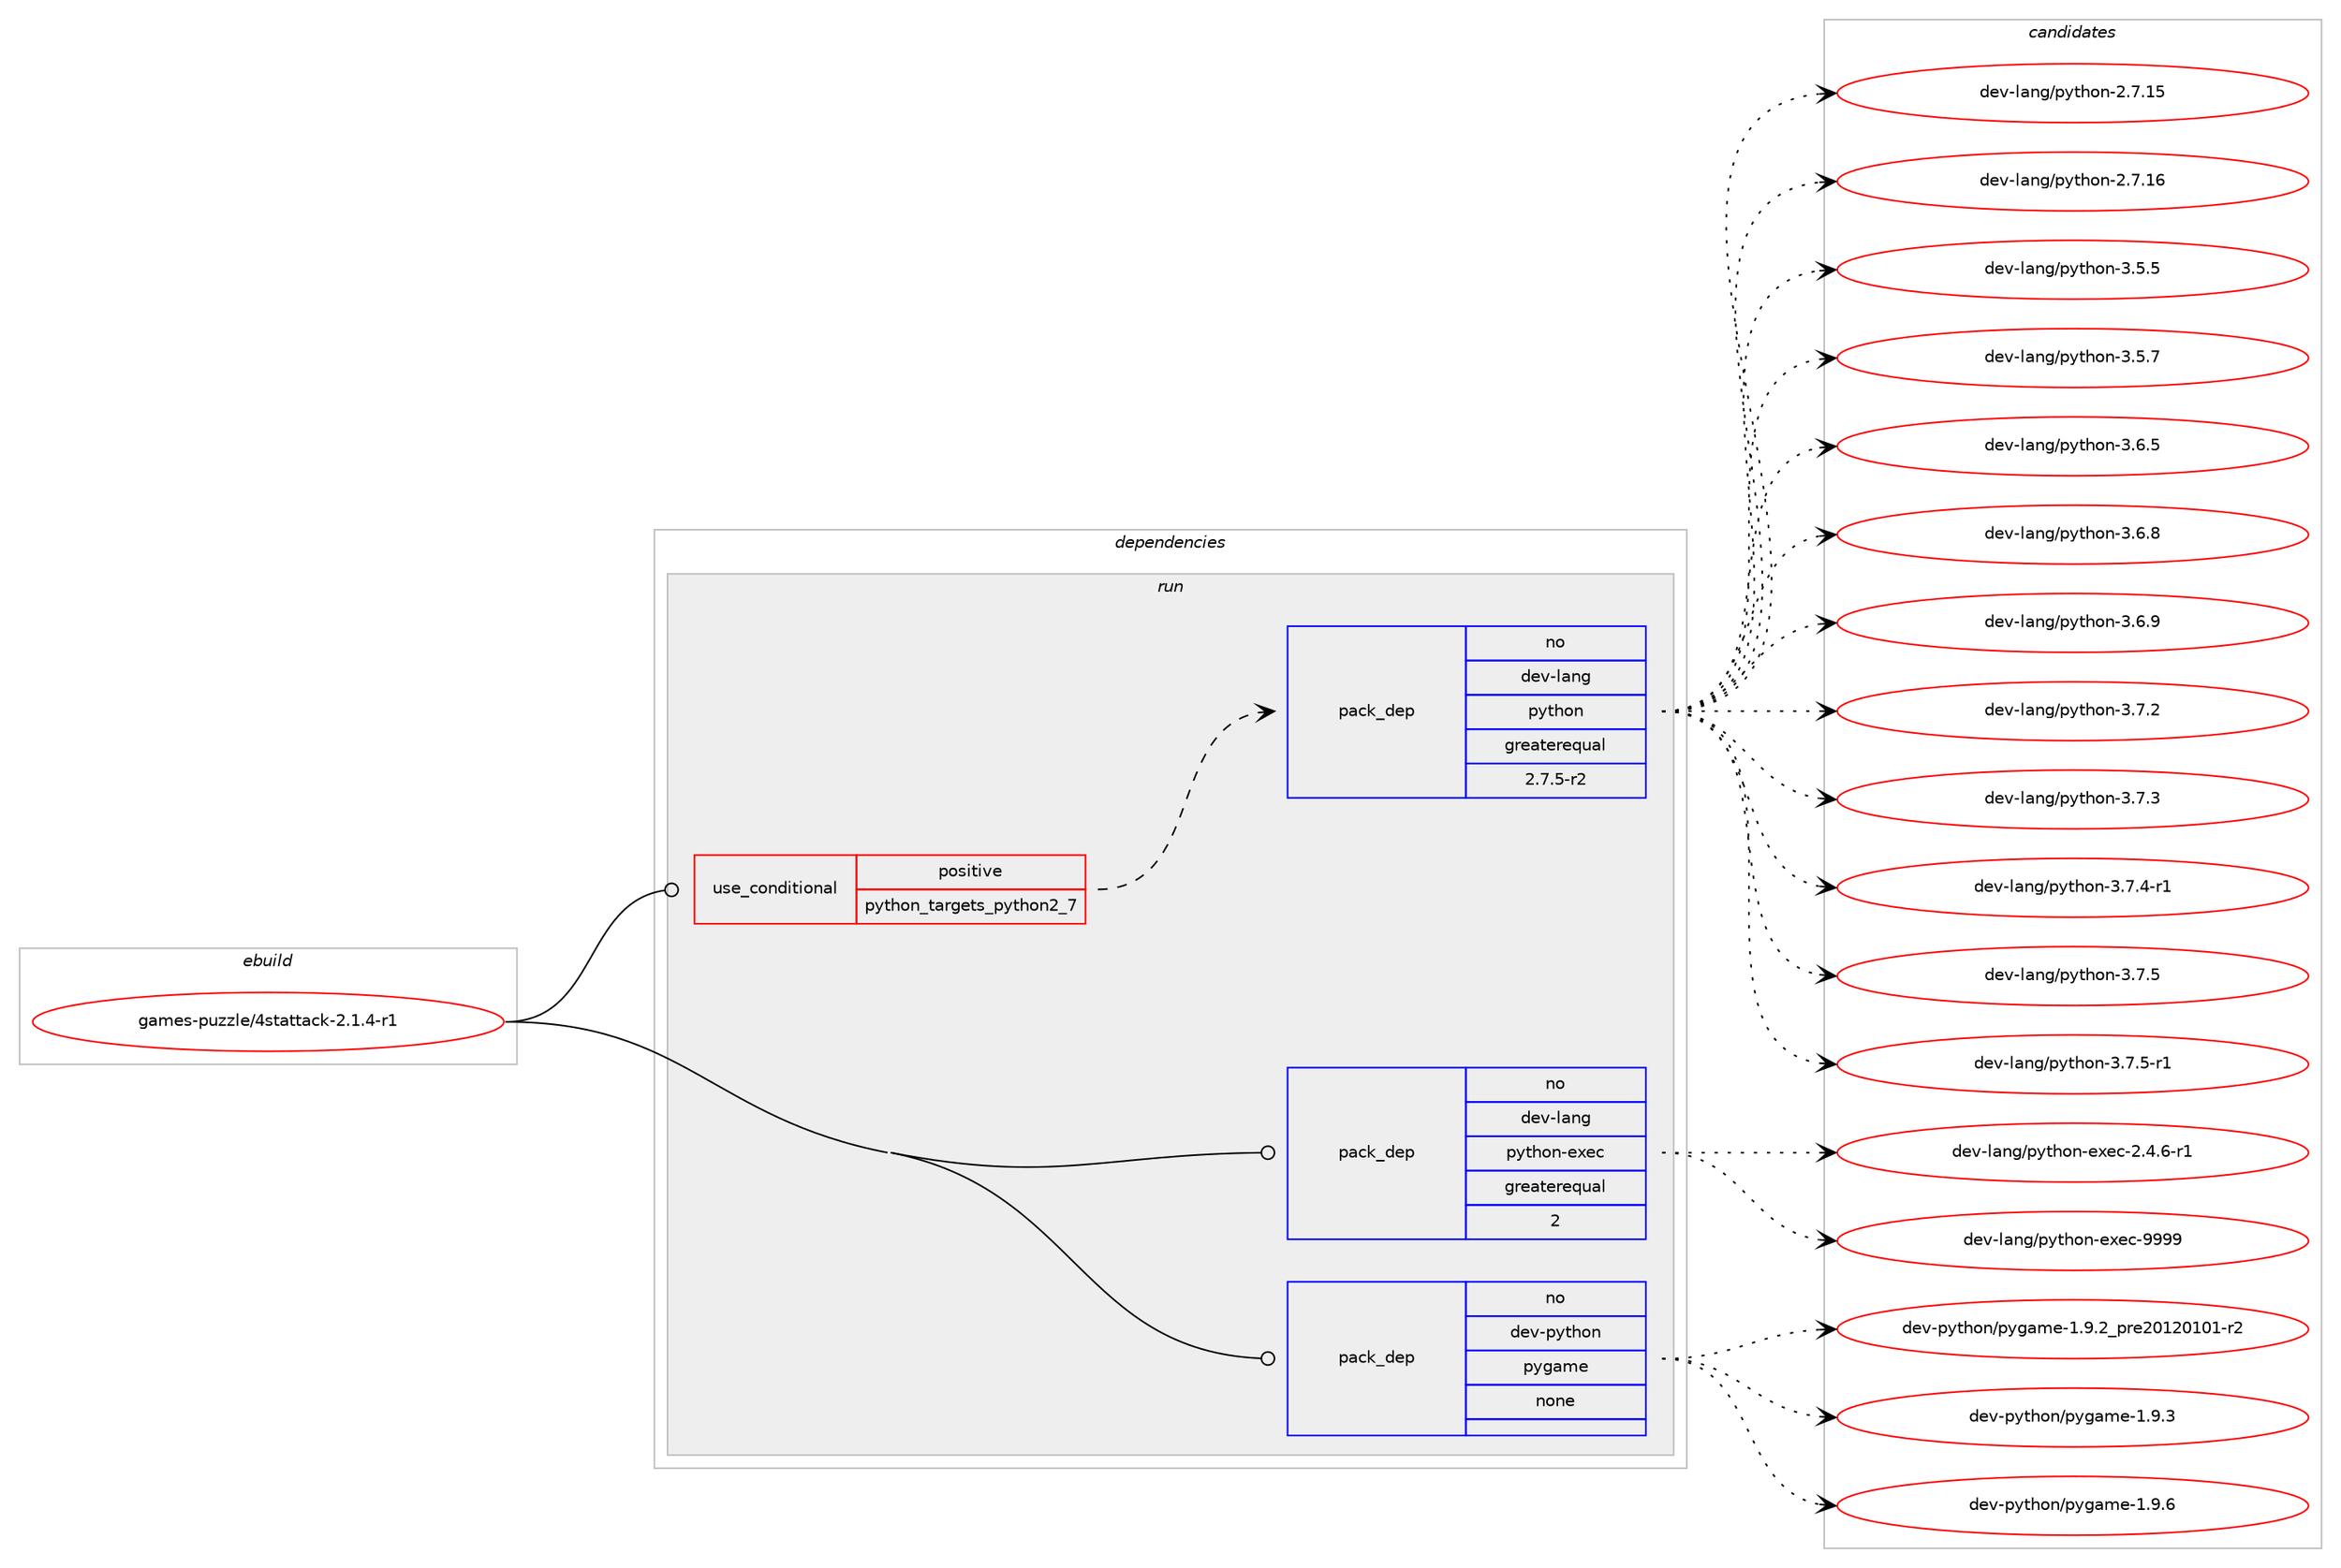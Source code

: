 digraph prolog {

# *************
# Graph options
# *************

newrank=true;
concentrate=true;
compound=true;
graph [rankdir=LR,fontname=Helvetica,fontsize=10,ranksep=1.5];#, ranksep=2.5, nodesep=0.2];
edge  [arrowhead=vee];
node  [fontname=Helvetica,fontsize=10];

# **********
# The ebuild
# **********

subgraph cluster_leftcol {
color=gray;
rank=same;
label=<<i>ebuild</i>>;
id [label="games-puzzle/4stattack-2.1.4-r1", color=red, width=4, href="../games-puzzle/4stattack-2.1.4-r1.svg"];
}

# ****************
# The dependencies
# ****************

subgraph cluster_midcol {
color=gray;
label=<<i>dependencies</i>>;
subgraph cluster_compile {
fillcolor="#eeeeee";
style=filled;
label=<<i>compile</i>>;
}
subgraph cluster_compileandrun {
fillcolor="#eeeeee";
style=filled;
label=<<i>compile and run</i>>;
}
subgraph cluster_run {
fillcolor="#eeeeee";
style=filled;
label=<<i>run</i>>;
subgraph cond184989 {
dependency741179 [label=<<TABLE BORDER="0" CELLBORDER="1" CELLSPACING="0" CELLPADDING="4"><TR><TD ROWSPAN="3" CELLPADDING="10">use_conditional</TD></TR><TR><TD>positive</TD></TR><TR><TD>python_targets_python2_7</TD></TR></TABLE>>, shape=none, color=red];
subgraph pack543718 {
dependency741180 [label=<<TABLE BORDER="0" CELLBORDER="1" CELLSPACING="0" CELLPADDING="4" WIDTH="220"><TR><TD ROWSPAN="6" CELLPADDING="30">pack_dep</TD></TR><TR><TD WIDTH="110">no</TD></TR><TR><TD>dev-lang</TD></TR><TR><TD>python</TD></TR><TR><TD>greaterequal</TD></TR><TR><TD>2.7.5-r2</TD></TR></TABLE>>, shape=none, color=blue];
}
dependency741179:e -> dependency741180:w [weight=20,style="dashed",arrowhead="vee"];
}
id:e -> dependency741179:w [weight=20,style="solid",arrowhead="odot"];
subgraph pack543719 {
dependency741181 [label=<<TABLE BORDER="0" CELLBORDER="1" CELLSPACING="0" CELLPADDING="4" WIDTH="220"><TR><TD ROWSPAN="6" CELLPADDING="30">pack_dep</TD></TR><TR><TD WIDTH="110">no</TD></TR><TR><TD>dev-lang</TD></TR><TR><TD>python-exec</TD></TR><TR><TD>greaterequal</TD></TR><TR><TD>2</TD></TR></TABLE>>, shape=none, color=blue];
}
id:e -> dependency741181:w [weight=20,style="solid",arrowhead="odot"];
subgraph pack543720 {
dependency741182 [label=<<TABLE BORDER="0" CELLBORDER="1" CELLSPACING="0" CELLPADDING="4" WIDTH="220"><TR><TD ROWSPAN="6" CELLPADDING="30">pack_dep</TD></TR><TR><TD WIDTH="110">no</TD></TR><TR><TD>dev-python</TD></TR><TR><TD>pygame</TD></TR><TR><TD>none</TD></TR><TR><TD></TD></TR></TABLE>>, shape=none, color=blue];
}
id:e -> dependency741182:w [weight=20,style="solid",arrowhead="odot"];
}
}

# **************
# The candidates
# **************

subgraph cluster_choices {
rank=same;
color=gray;
label=<<i>candidates</i>>;

subgraph choice543718 {
color=black;
nodesep=1;
choice10010111845108971101034711212111610411111045504655464953 [label="dev-lang/python-2.7.15", color=red, width=4,href="../dev-lang/python-2.7.15.svg"];
choice10010111845108971101034711212111610411111045504655464954 [label="dev-lang/python-2.7.16", color=red, width=4,href="../dev-lang/python-2.7.16.svg"];
choice100101118451089711010347112121116104111110455146534653 [label="dev-lang/python-3.5.5", color=red, width=4,href="../dev-lang/python-3.5.5.svg"];
choice100101118451089711010347112121116104111110455146534655 [label="dev-lang/python-3.5.7", color=red, width=4,href="../dev-lang/python-3.5.7.svg"];
choice100101118451089711010347112121116104111110455146544653 [label="dev-lang/python-3.6.5", color=red, width=4,href="../dev-lang/python-3.6.5.svg"];
choice100101118451089711010347112121116104111110455146544656 [label="dev-lang/python-3.6.8", color=red, width=4,href="../dev-lang/python-3.6.8.svg"];
choice100101118451089711010347112121116104111110455146544657 [label="dev-lang/python-3.6.9", color=red, width=4,href="../dev-lang/python-3.6.9.svg"];
choice100101118451089711010347112121116104111110455146554650 [label="dev-lang/python-3.7.2", color=red, width=4,href="../dev-lang/python-3.7.2.svg"];
choice100101118451089711010347112121116104111110455146554651 [label="dev-lang/python-3.7.3", color=red, width=4,href="../dev-lang/python-3.7.3.svg"];
choice1001011184510897110103471121211161041111104551465546524511449 [label="dev-lang/python-3.7.4-r1", color=red, width=4,href="../dev-lang/python-3.7.4-r1.svg"];
choice100101118451089711010347112121116104111110455146554653 [label="dev-lang/python-3.7.5", color=red, width=4,href="../dev-lang/python-3.7.5.svg"];
choice1001011184510897110103471121211161041111104551465546534511449 [label="dev-lang/python-3.7.5-r1", color=red, width=4,href="../dev-lang/python-3.7.5-r1.svg"];
dependency741180:e -> choice10010111845108971101034711212111610411111045504655464953:w [style=dotted,weight="100"];
dependency741180:e -> choice10010111845108971101034711212111610411111045504655464954:w [style=dotted,weight="100"];
dependency741180:e -> choice100101118451089711010347112121116104111110455146534653:w [style=dotted,weight="100"];
dependency741180:e -> choice100101118451089711010347112121116104111110455146534655:w [style=dotted,weight="100"];
dependency741180:e -> choice100101118451089711010347112121116104111110455146544653:w [style=dotted,weight="100"];
dependency741180:e -> choice100101118451089711010347112121116104111110455146544656:w [style=dotted,weight="100"];
dependency741180:e -> choice100101118451089711010347112121116104111110455146544657:w [style=dotted,weight="100"];
dependency741180:e -> choice100101118451089711010347112121116104111110455146554650:w [style=dotted,weight="100"];
dependency741180:e -> choice100101118451089711010347112121116104111110455146554651:w [style=dotted,weight="100"];
dependency741180:e -> choice1001011184510897110103471121211161041111104551465546524511449:w [style=dotted,weight="100"];
dependency741180:e -> choice100101118451089711010347112121116104111110455146554653:w [style=dotted,weight="100"];
dependency741180:e -> choice1001011184510897110103471121211161041111104551465546534511449:w [style=dotted,weight="100"];
}
subgraph choice543719 {
color=black;
nodesep=1;
choice10010111845108971101034711212111610411111045101120101994550465246544511449 [label="dev-lang/python-exec-2.4.6-r1", color=red, width=4,href="../dev-lang/python-exec-2.4.6-r1.svg"];
choice10010111845108971101034711212111610411111045101120101994557575757 [label="dev-lang/python-exec-9999", color=red, width=4,href="../dev-lang/python-exec-9999.svg"];
dependency741181:e -> choice10010111845108971101034711212111610411111045101120101994550465246544511449:w [style=dotted,weight="100"];
dependency741181:e -> choice10010111845108971101034711212111610411111045101120101994557575757:w [style=dotted,weight="100"];
}
subgraph choice543720 {
color=black;
nodesep=1;
choice1001011184511212111610411111047112121103971091014549465746509511211410150484950484948494511450 [label="dev-python/pygame-1.9.2_pre20120101-r2", color=red, width=4,href="../dev-python/pygame-1.9.2_pre20120101-r2.svg"];
choice100101118451121211161041111104711212110397109101454946574651 [label="dev-python/pygame-1.9.3", color=red, width=4,href="../dev-python/pygame-1.9.3.svg"];
choice100101118451121211161041111104711212110397109101454946574654 [label="dev-python/pygame-1.9.6", color=red, width=4,href="../dev-python/pygame-1.9.6.svg"];
dependency741182:e -> choice1001011184511212111610411111047112121103971091014549465746509511211410150484950484948494511450:w [style=dotted,weight="100"];
dependency741182:e -> choice100101118451121211161041111104711212110397109101454946574651:w [style=dotted,weight="100"];
dependency741182:e -> choice100101118451121211161041111104711212110397109101454946574654:w [style=dotted,weight="100"];
}
}

}
